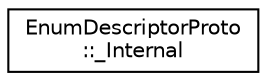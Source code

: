 digraph "类继承关系图"
{
 // LATEX_PDF_SIZE
  edge [fontname="Helvetica",fontsize="10",labelfontname="Helvetica",labelfontsize="10"];
  node [fontname="Helvetica",fontsize="10",shape=record];
  rankdir="LR";
  Node0 [label="EnumDescriptorProto\l::_Internal",height=0.2,width=0.4,color="black", fillcolor="white", style="filled",URL="$classEnumDescriptorProto_1_1__Internal.html",tooltip=" "];
}
